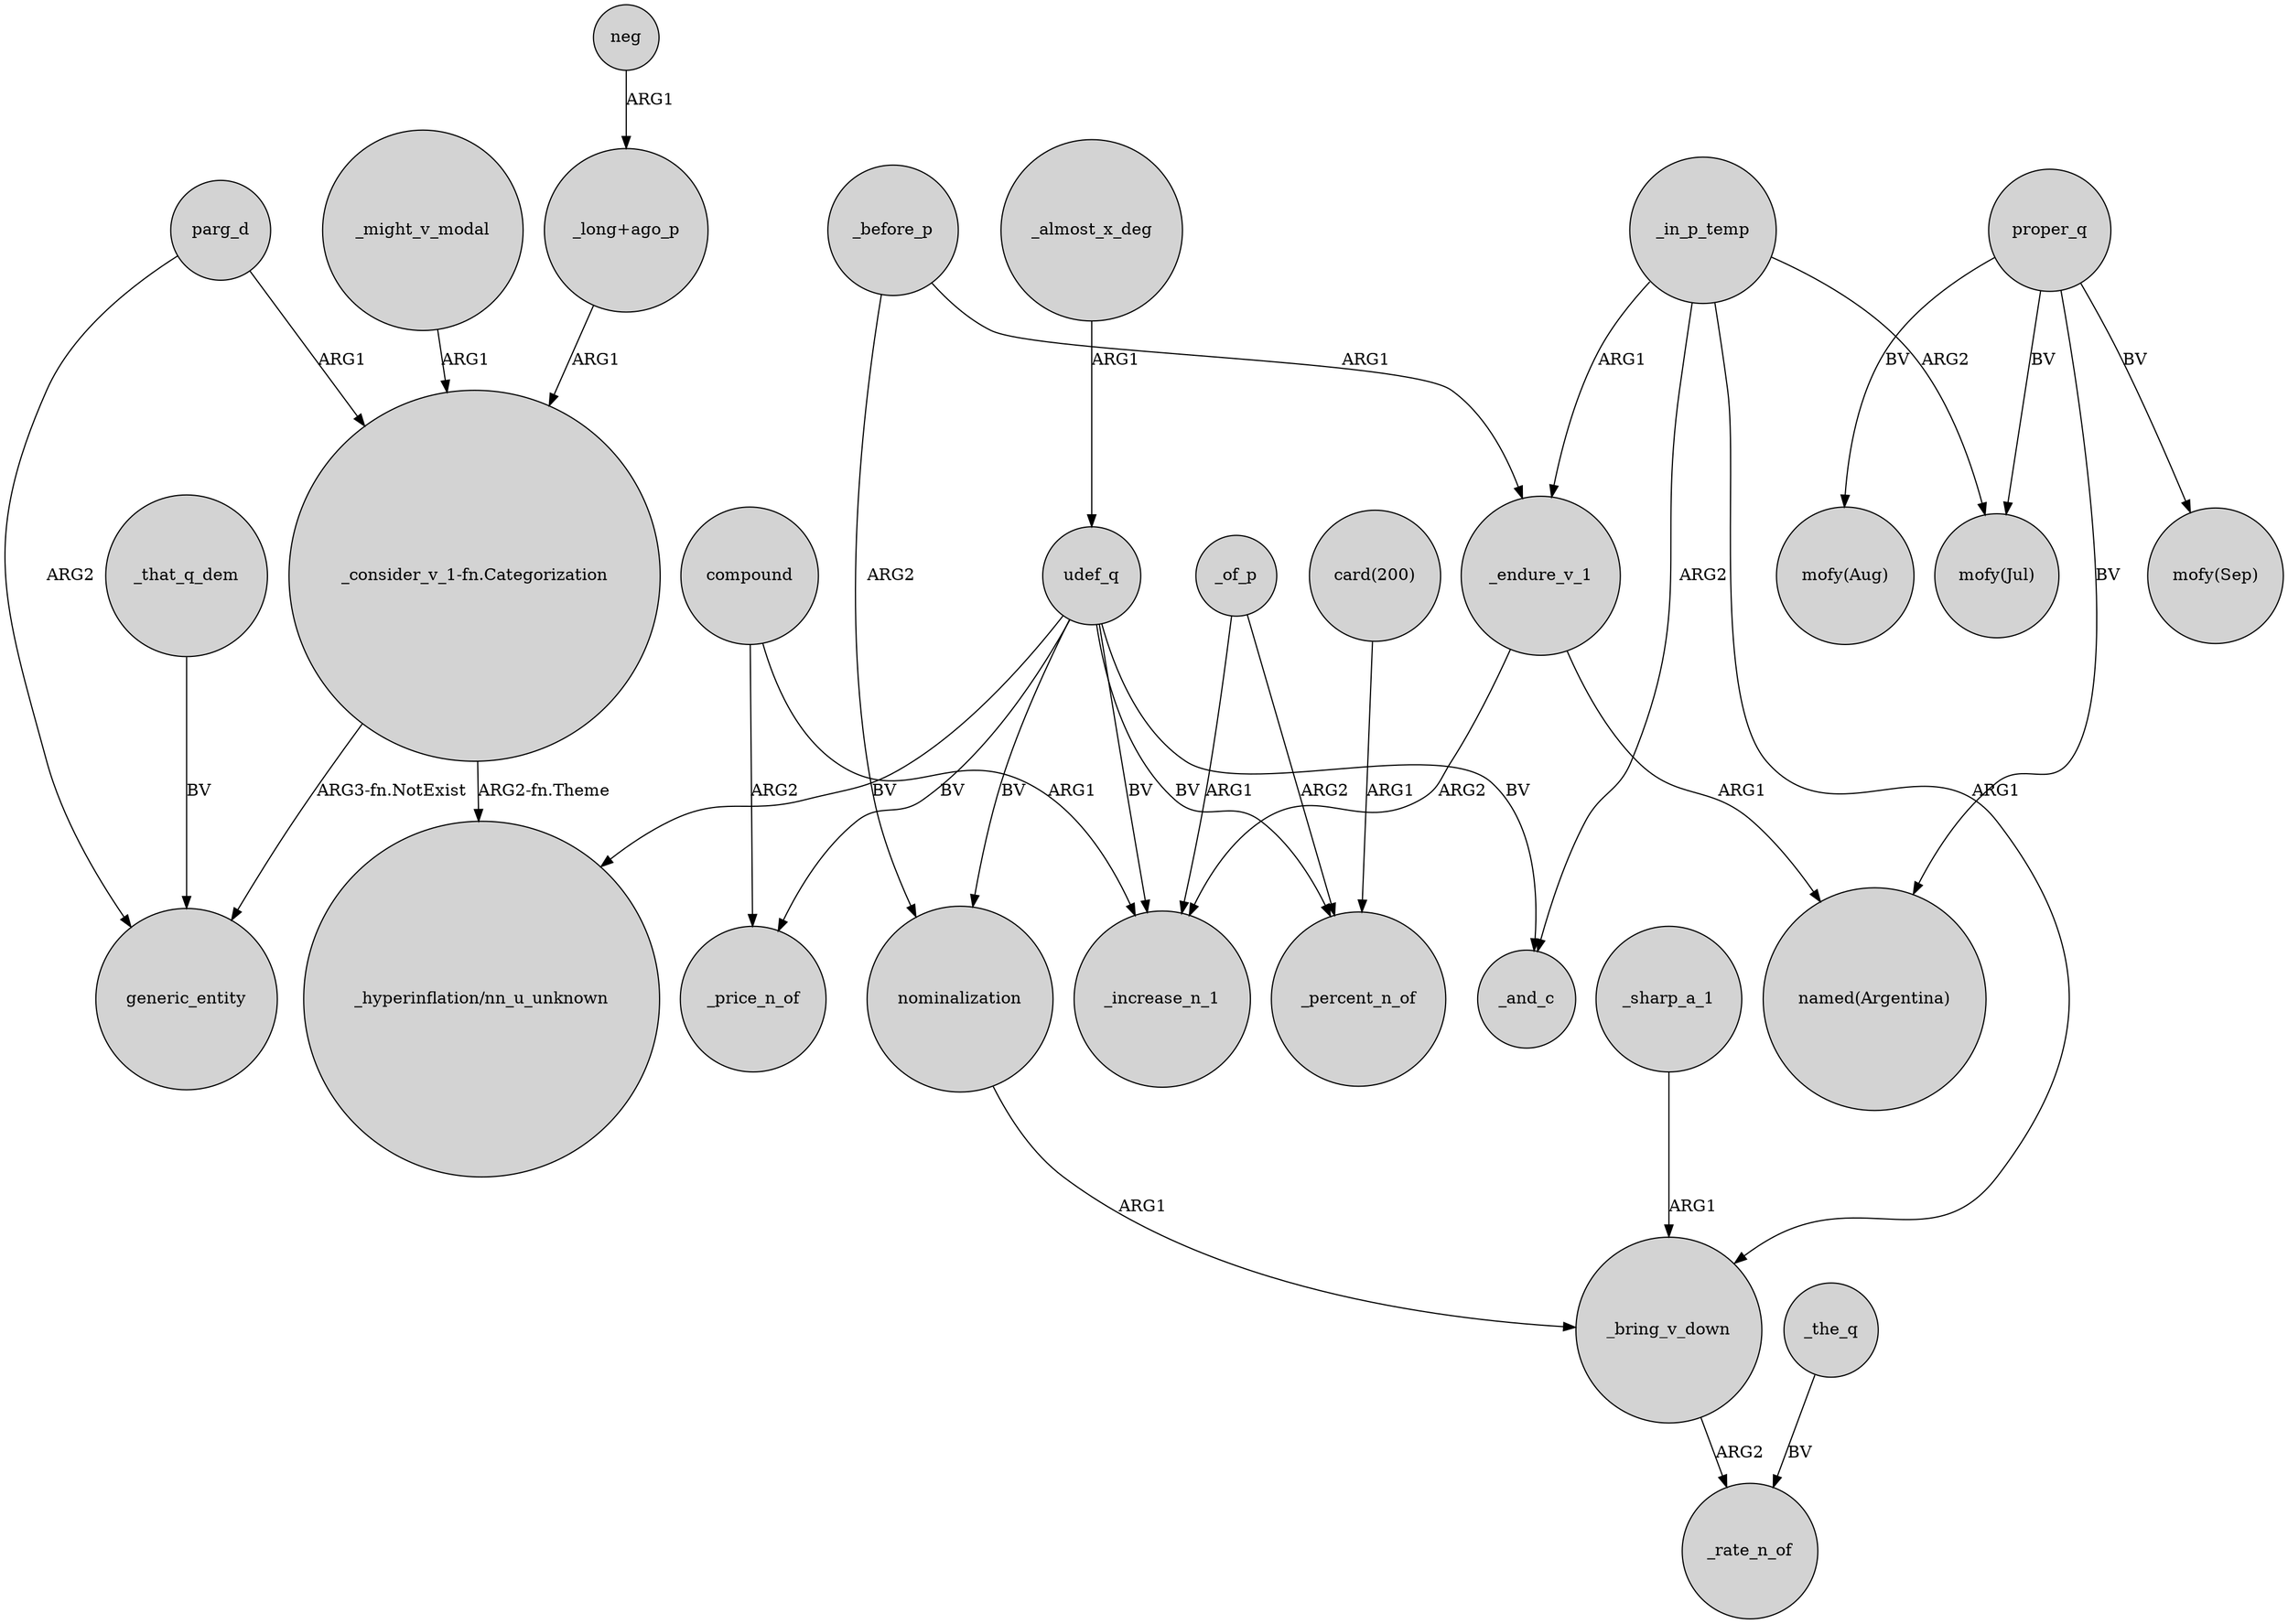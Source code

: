 digraph {
	node [shape=circle style=filled]
	_might_v_modal -> "_consider_v_1-fn.Categorization" [label=ARG1]
	compound -> _price_n_of [label=ARG2]
	_bring_v_down -> _rate_n_of [label=ARG2]
	proper_q -> "mofy(Jul)" [label=BV]
	proper_q -> "named(Argentina)" [label=BV]
	udef_q -> _price_n_of [label=BV]
	_endure_v_1 -> _increase_n_1 [label=ARG2]
	_that_q_dem -> generic_entity [label=BV]
	neg -> "_long+ago_p" [label=ARG1]
	parg_d -> generic_entity [label=ARG2]
	_before_p -> _endure_v_1 [label=ARG1]
	parg_d -> "_consider_v_1-fn.Categorization" [label=ARG1]
	_almost_x_deg -> udef_q [label=ARG1]
	udef_q -> "_hyperinflation/nn_u_unknown" [label=BV]
	_before_p -> nominalization [label=ARG2]
	proper_q -> "mofy(Sep)" [label=BV]
	_the_q -> _rate_n_of [label=BV]
	"_long+ago_p" -> "_consider_v_1-fn.Categorization" [label=ARG1]
	_of_p -> _percent_n_of [label=ARG2]
	_endure_v_1 -> "named(Argentina)" [label=ARG1]
	_in_p_temp -> "mofy(Jul)" [label=ARG2]
	nominalization -> _bring_v_down [label=ARG1]
	udef_q -> _increase_n_1 [label=BV]
	proper_q -> "mofy(Aug)" [label=BV]
	_of_p -> _increase_n_1 [label=ARG1]
	udef_q -> nominalization [label=BV]
	_sharp_a_1 -> _bring_v_down [label=ARG1]
	_in_p_temp -> _bring_v_down [label=ARG1]
	_in_p_temp -> _and_c [label=ARG2]
	"_consider_v_1-fn.Categorization" -> "_hyperinflation/nn_u_unknown" [label="ARG2-fn.Theme"]
	_in_p_temp -> _endure_v_1 [label=ARG1]
	compound -> _increase_n_1 [label=ARG1]
	"_consider_v_1-fn.Categorization" -> generic_entity [label="ARG3-fn.NotExist"]
	udef_q -> _percent_n_of [label=BV]
	"card(200)" -> _percent_n_of [label=ARG1]
	udef_q -> _and_c [label=BV]
}
